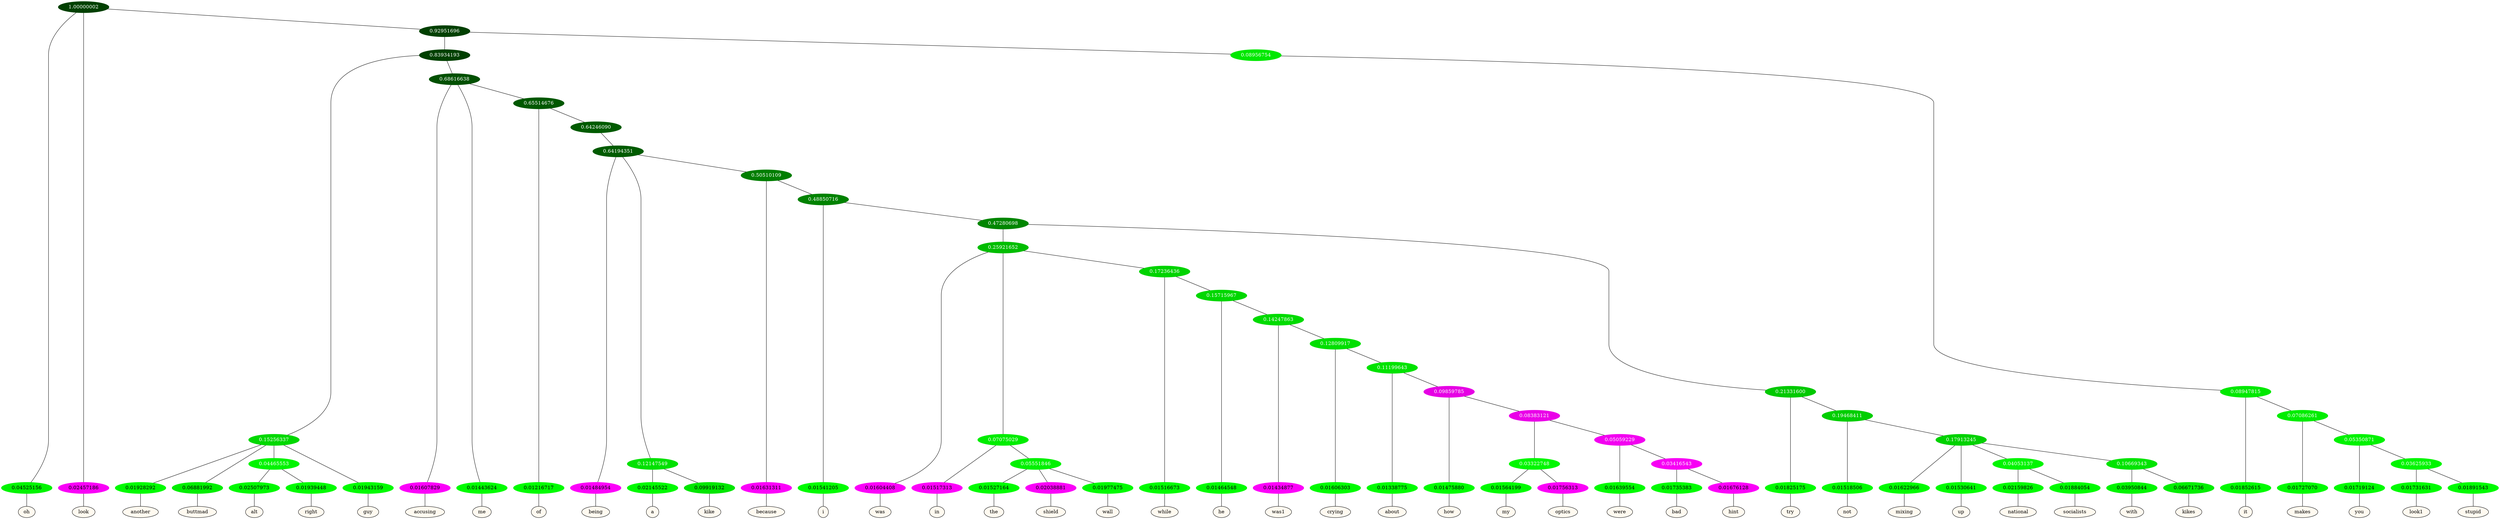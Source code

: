 graph {
	node [format=png height=0.15 nodesep=0.001 ordering=out overlap=prism overlap_scaling=0.01 ranksep=0.001 ratio=0.2 style=filled width=0.15]
	{
		rank=same
		a_w_1 [label=oh color=black fillcolor=floralwhite style="filled,solid"]
		a_w_2 [label=look color=black fillcolor=floralwhite style="filled,solid"]
		a_w_9 [label=another color=black fillcolor=floralwhite style="filled,solid"]
		a_w_10 [label=buttmad color=black fillcolor=floralwhite style="filled,solid"]
		a_w_18 [label=alt color=black fillcolor=floralwhite style="filled,solid"]
		a_w_19 [label=right color=black fillcolor=floralwhite style="filled,solid"]
		a_w_12 [label=guy color=black fillcolor=floralwhite style="filled,solid"]
		a_w_13 [label=accusing color=black fillcolor=floralwhite style="filled,solid"]
		a_w_14 [label=me color=black fillcolor=floralwhite style="filled,solid"]
		a_w_20 [label=of color=black fillcolor=floralwhite style="filled,solid"]
		a_w_27 [label=being color=black fillcolor=floralwhite style="filled,solid"]
		a_w_32 [label=a color=black fillcolor=floralwhite style="filled,solid"]
		a_w_33 [label=kike color=black fillcolor=floralwhite style="filled,solid"]
		a_w_34 [label=because color=black fillcolor=floralwhite style="filled,solid"]
		a_w_36 [label=i color=black fillcolor=floralwhite style="filled,solid"]
		a_w_40 [label=was color=black fillcolor=floralwhite style="filled,solid"]
		a_w_45 [label=in color=black fillcolor=floralwhite style="filled,solid"]
		a_w_51 [label=the color=black fillcolor=floralwhite style="filled,solid"]
		a_w_52 [label=shield color=black fillcolor=floralwhite style="filled,solid"]
		a_w_53 [label=wall color=black fillcolor=floralwhite style="filled,solid"]
		a_w_47 [label=while color=black fillcolor=floralwhite style="filled,solid"]
		a_w_54 [label=he color=black fillcolor=floralwhite style="filled,solid"]
		a_w_60 [label=was1 color=black fillcolor=floralwhite style="filled,solid"]
		a_w_66 [label=crying color=black fillcolor=floralwhite style="filled,solid"]
		a_w_68 [label=about color=black fillcolor=floralwhite style="filled,solid"]
		a_w_70 [label=how color=black fillcolor=floralwhite style="filled,solid"]
		a_w_74 [label=my color=black fillcolor=floralwhite style="filled,solid"]
		a_w_75 [label=optics color=black fillcolor=floralwhite style="filled,solid"]
		a_w_76 [label=were color=black fillcolor=floralwhite style="filled,solid"]
		a_w_78 [label=bad color=black fillcolor=floralwhite style="filled,solid"]
		a_w_79 [label=hint color=black fillcolor=floralwhite style="filled,solid"]
		a_w_43 [label=try color=black fillcolor=floralwhite style="filled,solid"]
		a_w_49 [label=not color=black fillcolor=floralwhite style="filled,solid"]
		a_w_56 [label=mixing color=black fillcolor=floralwhite style="filled,solid"]
		a_w_57 [label=up color=black fillcolor=floralwhite style="filled,solid"]
		a_w_62 [label=national color=black fillcolor=floralwhite style="filled,solid"]
		a_w_63 [label=socialists color=black fillcolor=floralwhite style="filled,solid"]
		a_w_64 [label=with color=black fillcolor=floralwhite style="filled,solid"]
		a_w_65 [label=kikes color=black fillcolor=floralwhite style="filled,solid"]
		a_w_16 [label=it color=black fillcolor=floralwhite style="filled,solid"]
		a_w_22 [label=makes color=black fillcolor=floralwhite style="filled,solid"]
		a_w_25 [label=you color=black fillcolor=floralwhite style="filled,solid"]
		a_w_30 [label=look1 color=black fillcolor=floralwhite style="filled,solid"]
		a_w_31 [label=stupid color=black fillcolor=floralwhite style="filled,solid"]
	}
	a_n_1 -- a_w_1
	a_n_2 -- a_w_2
	a_n_9 -- a_w_9
	a_n_10 -- a_w_10
	a_n_18 -- a_w_18
	a_n_19 -- a_w_19
	a_n_12 -- a_w_12
	a_n_13 -- a_w_13
	a_n_14 -- a_w_14
	a_n_20 -- a_w_20
	a_n_27 -- a_w_27
	a_n_32 -- a_w_32
	a_n_33 -- a_w_33
	a_n_34 -- a_w_34
	a_n_36 -- a_w_36
	a_n_40 -- a_w_40
	a_n_45 -- a_w_45
	a_n_51 -- a_w_51
	a_n_52 -- a_w_52
	a_n_53 -- a_w_53
	a_n_47 -- a_w_47
	a_n_54 -- a_w_54
	a_n_60 -- a_w_60
	a_n_66 -- a_w_66
	a_n_68 -- a_w_68
	a_n_70 -- a_w_70
	a_n_74 -- a_w_74
	a_n_75 -- a_w_75
	a_n_76 -- a_w_76
	a_n_78 -- a_w_78
	a_n_79 -- a_w_79
	a_n_43 -- a_w_43
	a_n_49 -- a_w_49
	a_n_56 -- a_w_56
	a_n_57 -- a_w_57
	a_n_62 -- a_w_62
	a_n_63 -- a_w_63
	a_n_64 -- a_w_64
	a_n_65 -- a_w_65
	a_n_16 -- a_w_16
	a_n_22 -- a_w_22
	a_n_25 -- a_w_25
	a_n_30 -- a_w_30
	a_n_31 -- a_w_31
	{
		rank=same
		a_n_1 [label=0.04525156 color="0.334 1.000 0.955" fontcolor=black]
		a_n_2 [label=0.02457186 color="0.835 1.000 0.975" fontcolor=black]
		a_n_9 [label=0.01928292 color="0.334 1.000 0.981" fontcolor=black]
		a_n_10 [label=0.06881992 color="0.334 1.000 0.931" fontcolor=black]
		a_n_18 [label=0.02507973 color="0.334 1.000 0.975" fontcolor=black]
		a_n_19 [label=0.01939448 color="0.334 1.000 0.981" fontcolor=black]
		a_n_12 [label=0.01943159 color="0.334 1.000 0.981" fontcolor=black]
		a_n_13 [label=0.01607829 color="0.835 1.000 0.984" fontcolor=black]
		a_n_14 [label=0.01443624 color="0.334 1.000 0.986" fontcolor=black]
		a_n_20 [label=0.01216717 color="0.334 1.000 0.988" fontcolor=black]
		a_n_27 [label=0.01484954 color="0.835 1.000 0.985" fontcolor=black]
		a_n_32 [label=0.02145522 color="0.334 1.000 0.979" fontcolor=black]
		a_n_33 [label=0.09919132 color="0.334 1.000 0.901" fontcolor=black]
		a_n_34 [label=0.01631311 color="0.835 1.000 0.984" fontcolor=black]
		a_n_36 [label=0.01541205 color="0.334 1.000 0.985" fontcolor=black]
		a_n_40 [label=0.01604408 color="0.835 1.000 0.984" fontcolor=black]
		a_n_45 [label=0.01517313 color="0.835 1.000 0.985" fontcolor=black]
		a_n_51 [label=0.01527164 color="0.334 1.000 0.985" fontcolor=black]
		a_n_52 [label=0.02038881 color="0.835 1.000 0.980" fontcolor=black]
		a_n_53 [label=0.01977475 color="0.334 1.000 0.980" fontcolor=black]
		a_n_47 [label=0.01516673 color="0.334 1.000 0.985" fontcolor=black]
		a_n_54 [label=0.01464548 color="0.334 1.000 0.985" fontcolor=black]
		a_n_60 [label=0.01434877 color="0.835 1.000 0.986" fontcolor=black]
		a_n_66 [label=0.01606303 color="0.334 1.000 0.984" fontcolor=black]
		a_n_68 [label=0.01338775 color="0.334 1.000 0.987" fontcolor=black]
		a_n_70 [label=0.01475880 color="0.334 1.000 0.985" fontcolor=black]
		a_n_74 [label=0.01564199 color="0.334 1.000 0.984" fontcolor=black]
		a_n_75 [label=0.01756313 color="0.835 1.000 0.982" fontcolor=black]
		a_n_76 [label=0.01639554 color="0.334 1.000 0.984" fontcolor=black]
		a_n_78 [label=0.01735383 color="0.334 1.000 0.983" fontcolor=black]
		a_n_79 [label=0.01676128 color="0.835 1.000 0.983" fontcolor=black]
		a_n_43 [label=0.01825175 color="0.334 1.000 0.982" fontcolor=black]
		a_n_49 [label=0.01518506 color="0.334 1.000 0.985" fontcolor=black]
		a_n_56 [label=0.01622966 color="0.334 1.000 0.984" fontcolor=black]
		a_n_57 [label=0.01530641 color="0.334 1.000 0.985" fontcolor=black]
		a_n_62 [label=0.02159826 color="0.334 1.000 0.978" fontcolor=black]
		a_n_63 [label=0.01884054 color="0.334 1.000 0.981" fontcolor=black]
		a_n_64 [label=0.03950844 color="0.334 1.000 0.960" fontcolor=black]
		a_n_65 [label=0.06671736 color="0.334 1.000 0.933" fontcolor=black]
		a_n_16 [label=0.01852615 color="0.334 1.000 0.981" fontcolor=black]
		a_n_22 [label=0.01727070 color="0.334 1.000 0.983" fontcolor=black]
		a_n_25 [label=0.01719124 color="0.334 1.000 0.983" fontcolor=black]
		a_n_30 [label=0.01731631 color="0.334 1.000 0.983" fontcolor=black]
		a_n_31 [label=0.01891543 color="0.334 1.000 0.981" fontcolor=black]
	}
	a_n_0 [label=1.00000002 color="0.334 1.000 0.250" fontcolor=grey99]
	a_n_0 -- a_n_1
	a_n_0 -- a_n_2
	a_n_3 [label=0.92951696 color="0.334 1.000 0.250" fontcolor=grey99]
	a_n_0 -- a_n_3
	a_n_4 [label=0.83934193 color="0.334 1.000 0.250" fontcolor=grey99]
	a_n_3 -- a_n_4
	a_n_5 [label=0.08956754 color="0.334 1.000 0.910" fontcolor=grey99]
	a_n_3 -- a_n_5
	a_n_6 [label=0.15256337 color="0.334 1.000 0.847" fontcolor=grey99]
	a_n_4 -- a_n_6
	a_n_7 [label=0.68616638 color="0.334 1.000 0.314" fontcolor=grey99]
	a_n_4 -- a_n_7
	a_n_8 [label=0.08947815 color="0.334 1.000 0.911" fontcolor=grey99]
	a_n_5 -- a_n_8
	a_n_6 -- a_n_9
	a_n_6 -- a_n_10
	a_n_11 [label=0.04465553 color="0.334 1.000 0.955" fontcolor=grey99]
	a_n_6 -- a_n_11
	a_n_6 -- a_n_12
	a_n_7 -- a_n_13
	a_n_7 -- a_n_14
	a_n_15 [label=0.65514676 color="0.334 1.000 0.345" fontcolor=grey99]
	a_n_7 -- a_n_15
	a_n_8 -- a_n_16
	a_n_17 [label=0.07086261 color="0.334 1.000 0.929" fontcolor=grey99]
	a_n_8 -- a_n_17
	a_n_11 -- a_n_18
	a_n_11 -- a_n_19
	a_n_15 -- a_n_20
	a_n_21 [label=0.64246090 color="0.334 1.000 0.358" fontcolor=grey99]
	a_n_15 -- a_n_21
	a_n_17 -- a_n_22
	a_n_23 [label=0.05350871 color="0.334 1.000 0.946" fontcolor=grey99]
	a_n_17 -- a_n_23
	a_n_24 [label=0.64194351 color="0.334 1.000 0.358" fontcolor=grey99]
	a_n_21 -- a_n_24
	a_n_23 -- a_n_25
	a_n_26 [label=0.03625933 color="0.334 1.000 0.964" fontcolor=grey99]
	a_n_23 -- a_n_26
	a_n_24 -- a_n_27
	a_n_28 [label=0.12147549 color="0.334 1.000 0.879" fontcolor=grey99]
	a_n_24 -- a_n_28
	a_n_29 [label=0.50510109 color="0.334 1.000 0.495" fontcolor=grey99]
	a_n_24 -- a_n_29
	a_n_26 -- a_n_30
	a_n_26 -- a_n_31
	a_n_28 -- a_n_32
	a_n_28 -- a_n_33
	a_n_29 -- a_n_34
	a_n_35 [label=0.48850716 color="0.334 1.000 0.511" fontcolor=grey99]
	a_n_29 -- a_n_35
	a_n_35 -- a_n_36
	a_n_37 [label=0.47280698 color="0.334 1.000 0.527" fontcolor=grey99]
	a_n_35 -- a_n_37
	a_n_38 [label=0.25921652 color="0.334 1.000 0.741" fontcolor=grey99]
	a_n_37 -- a_n_38
	a_n_39 [label=0.21331600 color="0.334 1.000 0.787" fontcolor=grey99]
	a_n_37 -- a_n_39
	a_n_38 -- a_n_40
	a_n_41 [label=0.07075029 color="0.334 1.000 0.929" fontcolor=grey99]
	a_n_38 -- a_n_41
	a_n_42 [label=0.17236436 color="0.334 1.000 0.828" fontcolor=grey99]
	a_n_38 -- a_n_42
	a_n_39 -- a_n_43
	a_n_44 [label=0.19468411 color="0.334 1.000 0.805" fontcolor=grey99]
	a_n_39 -- a_n_44
	a_n_41 -- a_n_45
	a_n_46 [label=0.05551846 color="0.334 1.000 0.944" fontcolor=grey99]
	a_n_41 -- a_n_46
	a_n_42 -- a_n_47
	a_n_48 [label=0.15715967 color="0.334 1.000 0.843" fontcolor=grey99]
	a_n_42 -- a_n_48
	a_n_44 -- a_n_49
	a_n_50 [label=0.17913245 color="0.334 1.000 0.821" fontcolor=grey99]
	a_n_44 -- a_n_50
	a_n_46 -- a_n_51
	a_n_46 -- a_n_52
	a_n_46 -- a_n_53
	a_n_48 -- a_n_54
	a_n_55 [label=0.14247863 color="0.334 1.000 0.858" fontcolor=grey99]
	a_n_48 -- a_n_55
	a_n_50 -- a_n_56
	a_n_50 -- a_n_57
	a_n_58 [label=0.04053137 color="0.334 1.000 0.959" fontcolor=grey99]
	a_n_50 -- a_n_58
	a_n_59 [label=0.10669343 color="0.334 1.000 0.893" fontcolor=grey99]
	a_n_50 -- a_n_59
	a_n_55 -- a_n_60
	a_n_61 [label=0.12809917 color="0.334 1.000 0.872" fontcolor=grey99]
	a_n_55 -- a_n_61
	a_n_58 -- a_n_62
	a_n_58 -- a_n_63
	a_n_59 -- a_n_64
	a_n_59 -- a_n_65
	a_n_61 -- a_n_66
	a_n_67 [label=0.11199643 color="0.334 1.000 0.888" fontcolor=grey99]
	a_n_61 -- a_n_67
	a_n_67 -- a_n_68
	a_n_69 [label=0.09859785 color="0.835 1.000 0.901" fontcolor=grey99]
	a_n_67 -- a_n_69
	a_n_69 -- a_n_70
	a_n_71 [label=0.08383121 color="0.835 1.000 0.916" fontcolor=grey99]
	a_n_69 -- a_n_71
	a_n_72 [label=0.03322748 color="0.334 1.000 0.967" fontcolor=grey99]
	a_n_71 -- a_n_72
	a_n_73 [label=0.05059229 color="0.835 1.000 0.949" fontcolor=grey99]
	a_n_71 -- a_n_73
	a_n_72 -- a_n_74
	a_n_72 -- a_n_75
	a_n_73 -- a_n_76
	a_n_77 [label=0.03416543 color="0.835 1.000 0.966" fontcolor=grey99]
	a_n_73 -- a_n_77
	a_n_77 -- a_n_78
	a_n_77 -- a_n_79
}
